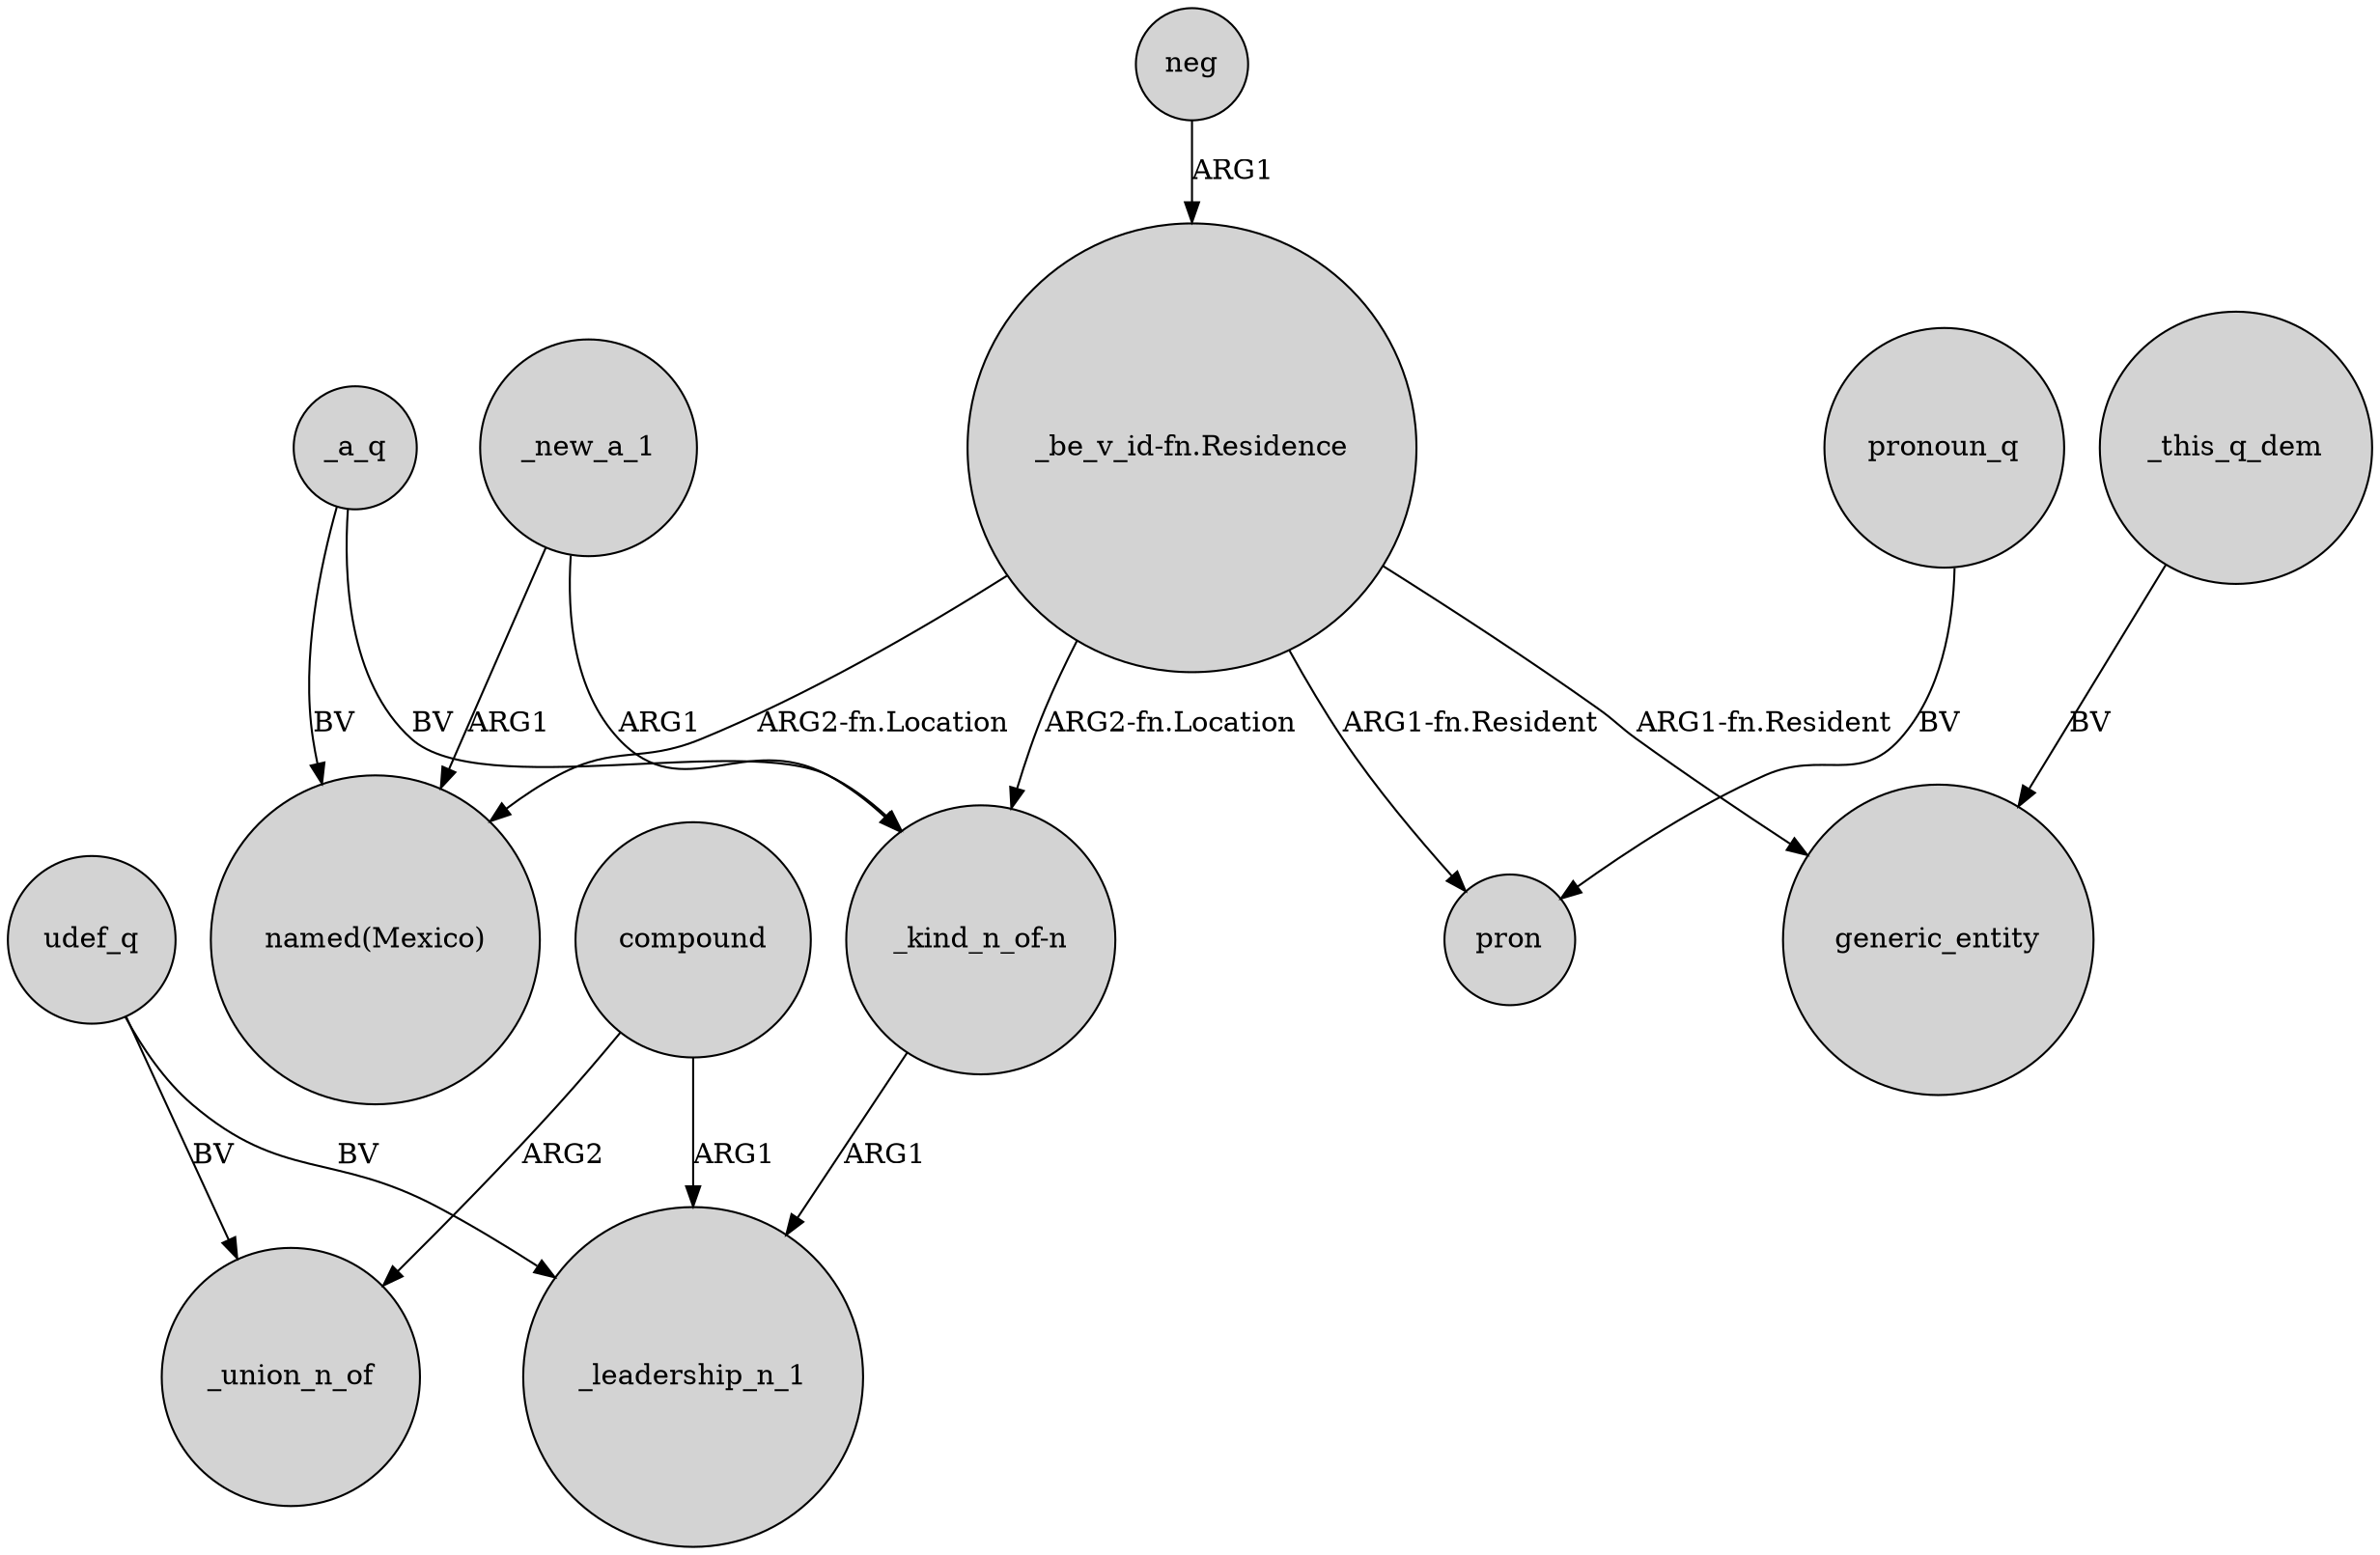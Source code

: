 digraph {
	node [shape=circle style=filled]
	compound -> _leadership_n_1 [label=ARG1]
	compound -> _union_n_of [label=ARG2]
	"_be_v_id-fn.Residence" -> pron [label="ARG1-fn.Resident"]
	"_kind_n_of-n" -> _leadership_n_1 [label=ARG1]
	_new_a_1 -> "named(Mexico)" [label=ARG1]
	udef_q -> _leadership_n_1 [label=BV]
	udef_q -> _union_n_of [label=BV]
	neg -> "_be_v_id-fn.Residence" [label=ARG1]
	"_be_v_id-fn.Residence" -> "_kind_n_of-n" [label="ARG2-fn.Location"]
	_new_a_1 -> "_kind_n_of-n" [label=ARG1]
	"_be_v_id-fn.Residence" -> "named(Mexico)" [label="ARG2-fn.Location"]
	_a_q -> "_kind_n_of-n" [label=BV]
	_a_q -> "named(Mexico)" [label=BV]
	"_be_v_id-fn.Residence" -> generic_entity [label="ARG1-fn.Resident"]
	pronoun_q -> pron [label=BV]
	_this_q_dem -> generic_entity [label=BV]
}
